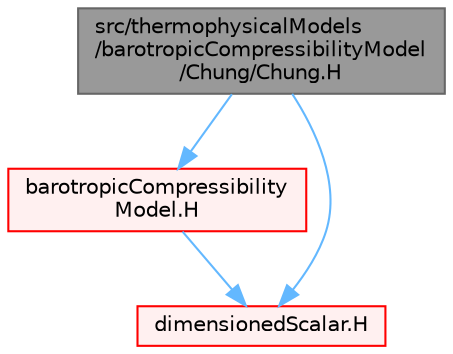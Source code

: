 digraph "src/thermophysicalModels/barotropicCompressibilityModel/Chung/Chung.H"
{
 // LATEX_PDF_SIZE
  bgcolor="transparent";
  edge [fontname=Helvetica,fontsize=10,labelfontname=Helvetica,labelfontsize=10];
  node [fontname=Helvetica,fontsize=10,shape=box,height=0.2,width=0.4];
  Node1 [id="Node000001",label="src/thermophysicalModels\l/barotropicCompressibilityModel\l/Chung/Chung.H",height=0.2,width=0.4,color="gray40", fillcolor="grey60", style="filled", fontcolor="black",tooltip=" "];
  Node1 -> Node2 [id="edge1_Node000001_Node000002",color="steelblue1",style="solid",tooltip=" "];
  Node2 [id="Node000002",label="barotropicCompressibility\lModel.H",height=0.2,width=0.4,color="red", fillcolor="#FFF0F0", style="filled",URL="$barotropicCompressibilityModel_8H.html",tooltip=" "];
  Node2 -> Node225 [id="edge2_Node000002_Node000225",color="steelblue1",style="solid",tooltip=" "];
  Node225 [id="Node000225",label="dimensionedScalar.H",height=0.2,width=0.4,color="red", fillcolor="#FFF0F0", style="filled",URL="$dimensionedScalar_8H.html",tooltip=" "];
  Node1 -> Node225 [id="edge3_Node000001_Node000225",color="steelblue1",style="solid",tooltip=" "];
}
